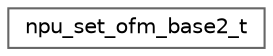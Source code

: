 digraph "Graphical Class Hierarchy"
{
 // LATEX_PDF_SIZE
  bgcolor="transparent";
  edge [fontname=Helvetica,fontsize=10,labelfontname=Helvetica,labelfontsize=10];
  node [fontname=Helvetica,fontsize=10,shape=box,height=0.2,width=0.4];
  rankdir="LR";
  Node0 [id="Node000000",label="npu_set_ofm_base2_t",height=0.2,width=0.4,color="grey40", fillcolor="white", style="filled",URL="$structnpu__set__ofm__base2__t.html",tooltip=" "];
}

